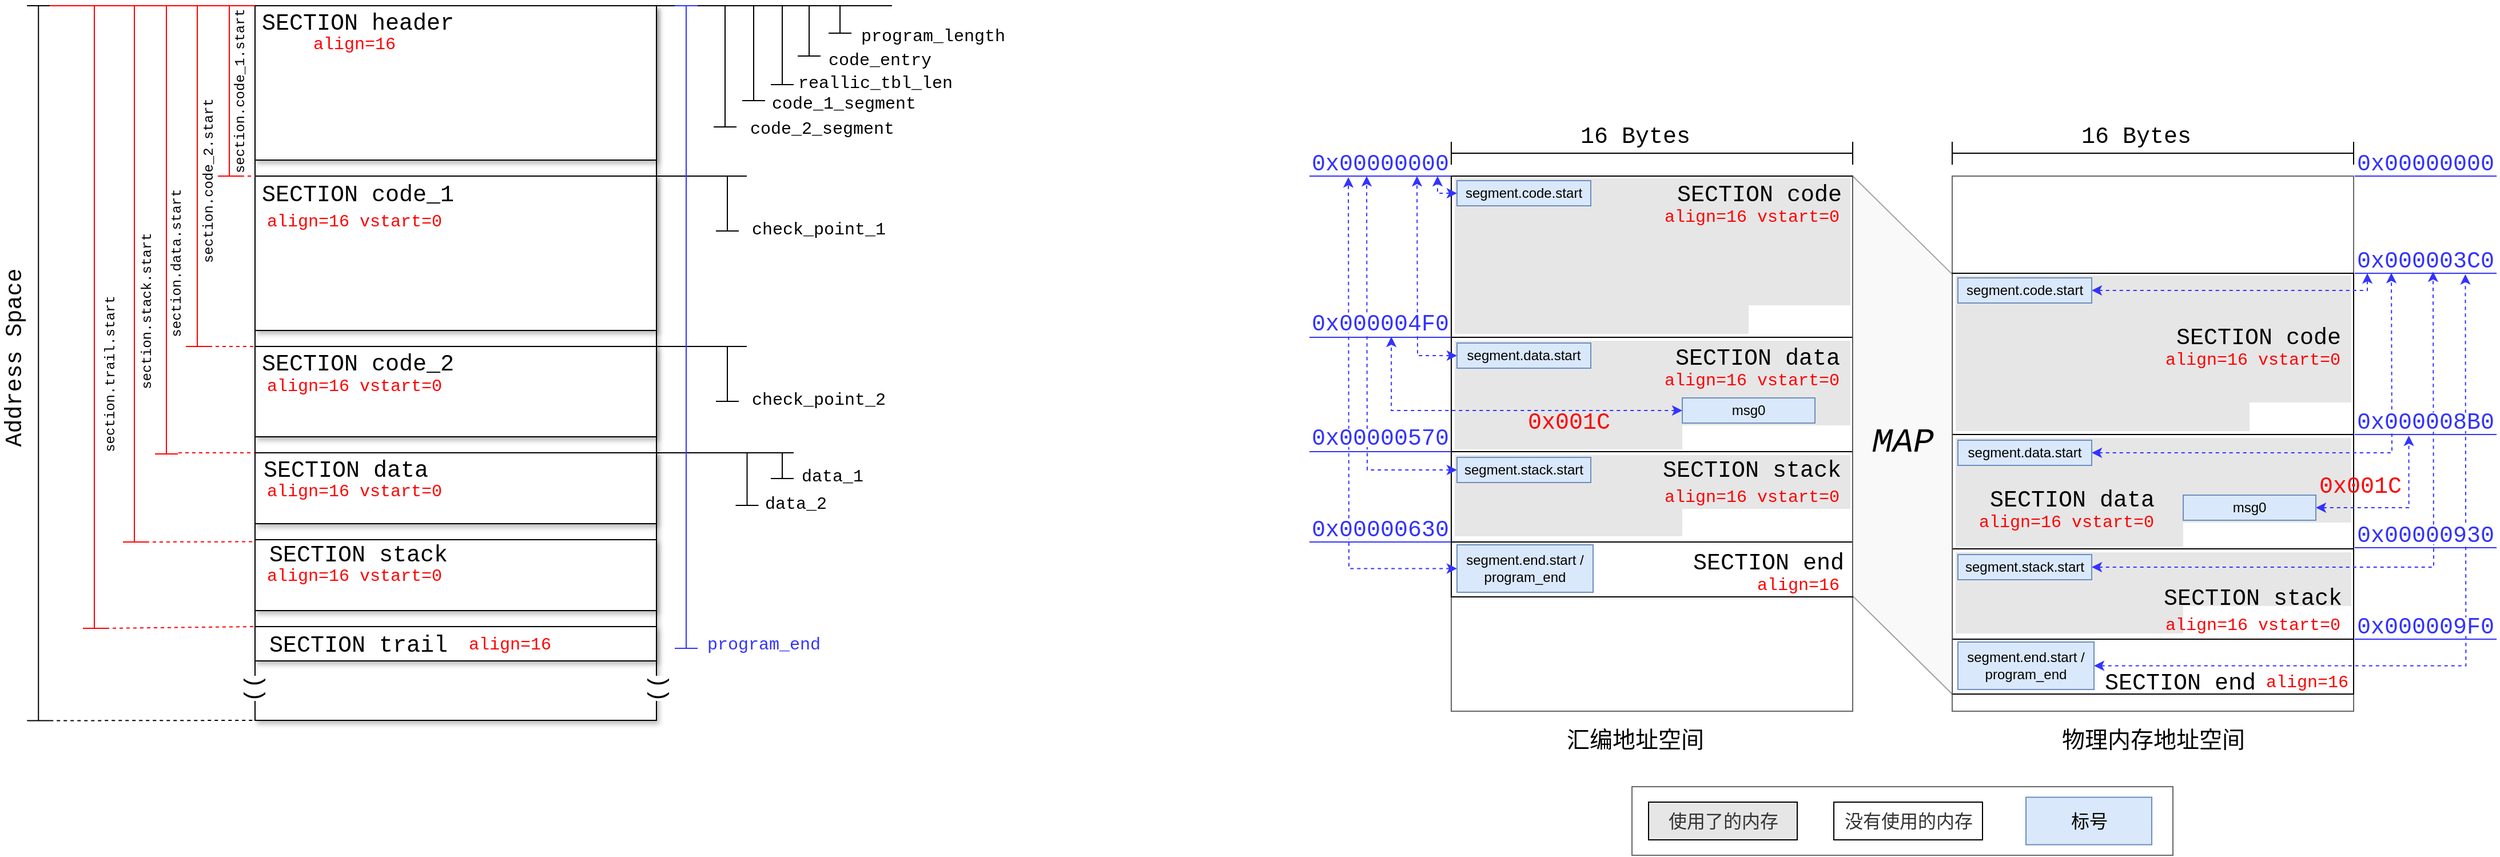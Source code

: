 <mxfile version="14.4.3" type="device"><diagram id="AQgzlcrZ2ZWdd7SCblfz" name="第 1 页"><mxGraphModel dx="1701" dy="987" grid="0" gridSize="10" guides="1" tooltips="1" connect="1" arrows="1" fold="1" page="0" pageScale="1" pageWidth="827" pageHeight="1169" math="0" shadow="0"><root><mxCell id="0"/><mxCell id="1" parent="0"/><mxCell id="AU1WPvNOO5PDqQr1XB_b-32" value="" style="rounded=0;whiteSpace=wrap;html=1;shadow=0;opacity=60;" vertex="1" parent="1"><mxGeometry x="917" y="266" width="351" height="468" as="geometry"/></mxCell><mxCell id="AU1WPvNOO5PDqQr1XB_b-10" value="" style="rounded=0;whiteSpace=wrap;html=1;shadow=0;" vertex="1" parent="1"><mxGeometry x="917" y="507" width="351" height="79" as="geometry"/></mxCell><mxCell id="AU1WPvNOO5PDqQr1XB_b-17" value="" style="rounded=0;whiteSpace=wrap;html=1;shadow=0;fontColor=#333333;strokeColor=none;fillColor=#E6E6E6;" vertex="1" parent="1"><mxGeometry x="920" y="548" width="199" height="33" as="geometry"/></mxCell><mxCell id="AU1WPvNOO5PDqQr1XB_b-18" value="" style="rounded=0;whiteSpace=wrap;html=1;shadow=0;fontColor=#333333;strokeColor=none;fillColor=#E6E6E6;" vertex="1" parent="1"><mxGeometry x="920" y="510" width="346" height="47" as="geometry"/></mxCell><mxCell id="AU1WPvNOO5PDqQr1XB_b-6" value="" style="rounded=0;whiteSpace=wrap;html=1;shadow=0;" vertex="1" parent="1"><mxGeometry x="917" y="407" width="351" height="100" as="geometry"/></mxCell><mxCell id="AU1WPvNOO5PDqQr1XB_b-15" value="" style="rounded=0;whiteSpace=wrap;html=1;shadow=0;fontColor=#333333;strokeColor=none;fillColor=#E6E6E6;" vertex="1" parent="1"><mxGeometry x="920" y="410" width="346" height="74" as="geometry"/></mxCell><mxCell id="AU1WPvNOO5PDqQr1XB_b-1" value="" style="rounded=0;whiteSpace=wrap;html=1;shadow=0;" vertex="1" parent="1"><mxGeometry x="917" y="266" width="351" height="141" as="geometry"/></mxCell><mxCell id="AU1WPvNOO5PDqQr1XB_b-13" value="" style="rounded=0;whiteSpace=wrap;html=1;shadow=0;fontColor=#333333;strokeColor=none;fillColor=#E6E6E6;" vertex="1" parent="1"><mxGeometry x="920" y="268" width="346" height="111" as="geometry"/></mxCell><mxCell id="FcpGhuO4RfuuMaKRdCGz-1" value="" style="rounded=0;whiteSpace=wrap;html=1;shadow=1;" parent="1" vertex="1"><mxGeometry x="-129" y="117" width="351" height="625" as="geometry"/></mxCell><mxCell id="FcpGhuO4RfuuMaKRdCGz-2" value="" style="rounded=0;whiteSpace=wrap;html=1;shadow=1;" parent="1" vertex="1"><mxGeometry x="-129" y="266" width="351" height="135" as="geometry"/></mxCell><mxCell id="FcpGhuO4RfuuMaKRdCGz-3" value="" style="rounded=0;whiteSpace=wrap;html=1;shadow=1;" parent="1" vertex="1"><mxGeometry x="-129" y="117" width="351" height="135" as="geometry"/></mxCell><mxCell id="FcpGhuO4RfuuMaKRdCGz-4" value="" style="rounded=0;whiteSpace=wrap;html=1;shadow=1;" parent="1" vertex="1"><mxGeometry x="-129" y="415" width="351" height="79" as="geometry"/></mxCell><mxCell id="FcpGhuO4RfuuMaKRdCGz-5" value="" style="rounded=0;whiteSpace=wrap;html=1;shadow=1;" parent="1" vertex="1"><mxGeometry x="-129" y="508" width="351" height="62" as="geometry"/></mxCell><mxCell id="FcpGhuO4RfuuMaKRdCGz-6" value="" style="rounded=0;whiteSpace=wrap;html=1;shadow=1;" parent="1" vertex="1"><mxGeometry x="-129" y="584" width="351" height="62" as="geometry"/></mxCell><mxCell id="FcpGhuO4RfuuMaKRdCGz-7" value="" style="rounded=0;whiteSpace=wrap;html=1;shadow=1;" parent="1" vertex="1"><mxGeometry x="-129" y="660" width="351" height="30" as="geometry"/></mxCell><mxCell id="FcpGhuO4RfuuMaKRdCGz-8" value="&lt;font face=&quot;Courier New&quot; style=&quot;font-size: 20px&quot;&gt;SECTION header&lt;/font&gt;" style="text;html=1;strokeColor=none;fillColor=none;align=center;verticalAlign=middle;whiteSpace=wrap;rounded=0;shadow=1;" parent="1" vertex="1"><mxGeometry x="-126" y="122" width="174" height="20" as="geometry"/></mxCell><mxCell id="FcpGhuO4RfuuMaKRdCGz-10" value="&lt;font face=&quot;Courier New&quot; style=&quot;font-size: 20px&quot;&gt;SECTION code_1&lt;/font&gt;" style="text;html=1;strokeColor=none;fillColor=none;align=center;verticalAlign=middle;whiteSpace=wrap;rounded=0;shadow=1;" parent="1" vertex="1"><mxGeometry x="-126" y="272" width="174" height="20" as="geometry"/></mxCell><mxCell id="FcpGhuO4RfuuMaKRdCGz-11" value="&lt;font face=&quot;Courier New&quot; style=&quot;font-size: 20px&quot;&gt;SECTION code_2&lt;/font&gt;" style="text;html=1;strokeColor=none;fillColor=none;align=center;verticalAlign=middle;whiteSpace=wrap;rounded=0;shadow=1;" parent="1" vertex="1"><mxGeometry x="-126" y="420" width="174" height="20" as="geometry"/></mxCell><mxCell id="FcpGhuO4RfuuMaKRdCGz-12" value="&lt;font face=&quot;Courier New&quot; style=&quot;font-size: 20px&quot;&gt;SECTION data&lt;/font&gt;" style="text;html=1;strokeColor=none;fillColor=none;align=center;verticalAlign=middle;whiteSpace=wrap;rounded=0;shadow=1;" parent="1" vertex="1"><mxGeometry x="-126" y="513" width="153" height="20" as="geometry"/></mxCell><mxCell id="FcpGhuO4RfuuMaKRdCGz-13" value="&lt;font face=&quot;Courier New&quot; style=&quot;font-size: 20px&quot;&gt;SECTION stack&lt;/font&gt;" style="text;html=1;strokeColor=none;fillColor=none;align=center;verticalAlign=middle;whiteSpace=wrap;rounded=0;shadow=1;" parent="1" vertex="1"><mxGeometry x="-120.5" y="587" width="163" height="20" as="geometry"/></mxCell><mxCell id="FcpGhuO4RfuuMaKRdCGz-14" value="&lt;font face=&quot;Courier New&quot; style=&quot;font-size: 20px&quot;&gt;SECTION trail&lt;/font&gt;" style="text;html=1;strokeColor=none;fillColor=none;align=center;verticalAlign=middle;whiteSpace=wrap;rounded=0;shadow=1;" parent="1" vertex="1"><mxGeometry x="-120.5" y="666" width="163" height="20" as="geometry"/></mxCell><mxCell id="FcpGhuO4RfuuMaKRdCGz-15" value="&lt;font face=&quot;Courier New&quot; style=&quot;font-size: 20px&quot;&gt;))&lt;/font&gt;" style="text;html=1;strokeColor=none;align=center;verticalAlign=middle;whiteSpace=wrap;rounded=0;shadow=0;rotation=90;fillColor=#ffffff;" parent="1" vertex="1"><mxGeometry x="-140" y="704" width="22" height="20" as="geometry"/></mxCell><mxCell id="FcpGhuO4RfuuMaKRdCGz-16" value="&lt;font face=&quot;Courier New&quot; style=&quot;font-size: 20px&quot;&gt;))&lt;/font&gt;" style="text;html=1;strokeColor=none;align=center;verticalAlign=middle;whiteSpace=wrap;rounded=0;shadow=0;rotation=90;fillColor=#ffffff;" parent="1" vertex="1"><mxGeometry x="213" y="704" width="22" height="20" as="geometry"/></mxCell><mxCell id="FcpGhuO4RfuuMaKRdCGz-17" value="" style="endArrow=none;html=1;exitX=1;exitY=0;exitDx=0;exitDy=0;" parent="1" source="FcpGhuO4RfuuMaKRdCGz-3" edge="1"><mxGeometry width="50" height="50" relative="1" as="geometry"><mxPoint x="260" y="117" as="sourcePoint"/><mxPoint x="428" y="117" as="targetPoint"/></mxGeometry></mxCell><mxCell id="FcpGhuO4RfuuMaKRdCGz-18" value="&lt;font face=&quot;Courier New&quot; style=&quot;font-size: 15px&quot;&gt;program_length&lt;/font&gt;" style="text;html=1;strokeColor=none;fillColor=none;align=center;verticalAlign=middle;whiteSpace=wrap;rounded=0;shadow=1;" parent="1" vertex="1"><mxGeometry x="394.5" y="134" width="138" height="20" as="geometry"/></mxCell><mxCell id="FcpGhuO4RfuuMaKRdCGz-19" value="" style="shape=crossbar;whiteSpace=wrap;html=1;rounded=1;shadow=0;fillColor=#ffffff;rotation=90;" parent="1" vertex="1"><mxGeometry x="370.5" y="119" width="24" height="20" as="geometry"/></mxCell><mxCell id="FcpGhuO4RfuuMaKRdCGz-20" value="" style="shape=crossbar;whiteSpace=wrap;html=1;rounded=1;shadow=0;fillColor=#ffffff;rotation=90;" parent="1" vertex="1"><mxGeometry x="333.5" y="129" width="44" height="20" as="geometry"/></mxCell><mxCell id="FcpGhuO4RfuuMaKRdCGz-25" value="&lt;font face=&quot;Courier New&quot; style=&quot;font-size: 15px&quot;&gt;code_entry&lt;/font&gt;" style="text;html=1;strokeColor=none;fillColor=none;align=center;verticalAlign=middle;whiteSpace=wrap;rounded=0;shadow=1;" parent="1" vertex="1"><mxGeometry x="370.5" y="154.5" width="92.5" height="20" as="geometry"/></mxCell><mxCell id="FcpGhuO4RfuuMaKRdCGz-26" value="" style="shape=crossbar;whiteSpace=wrap;html=1;rounded=1;shadow=0;fillColor=#ffffff;rotation=90;" parent="1" vertex="1"><mxGeometry x="297.5" y="141.5" width="69" height="20" as="geometry"/></mxCell><mxCell id="FcpGhuO4RfuuMaKRdCGz-27" value="" style="shape=crossbar;whiteSpace=wrap;html=1;rounded=1;shadow=0;fillColor=#ffffff;rotation=90;" parent="1" vertex="1"><mxGeometry x="265.5" y="148.5" width="83" height="20" as="geometry"/></mxCell><mxCell id="FcpGhuO4RfuuMaKRdCGz-28" value="" style="shape=crossbar;whiteSpace=wrap;html=1;rounded=1;shadow=0;fillColor=#ffffff;rotation=90;" parent="1" vertex="1"><mxGeometry x="229" y="160" width="106" height="20" as="geometry"/></mxCell><mxCell id="FcpGhuO4RfuuMaKRdCGz-29" value="&lt;font face=&quot;Courier New&quot; style=&quot;font-size: 15px&quot;&gt;reallic_tbl_len&lt;/font&gt;" style="text;html=1;strokeColor=none;fillColor=none;align=center;verticalAlign=middle;whiteSpace=wrap;rounded=0;shadow=1;" parent="1" vertex="1"><mxGeometry x="366.5" y="174.5" width="92.5" height="20" as="geometry"/></mxCell><mxCell id="FcpGhuO4RfuuMaKRdCGz-30" value="&lt;font face=&quot;Courier New&quot; style=&quot;font-size: 15px&quot;&gt;code_1_segment&lt;/font&gt;" style="text;html=1;strokeColor=none;fillColor=none;align=center;verticalAlign=middle;whiteSpace=wrap;rounded=0;shadow=1;" parent="1" vertex="1"><mxGeometry x="317" y="193" width="138" height="20" as="geometry"/></mxCell><mxCell id="FcpGhuO4RfuuMaKRdCGz-31" value="&lt;font face=&quot;Courier New&quot; style=&quot;font-size: 15px&quot;&gt;code_2_segment&lt;/font&gt;" style="text;html=1;strokeColor=none;fillColor=none;align=center;verticalAlign=middle;whiteSpace=wrap;rounded=0;shadow=1;" parent="1" vertex="1"><mxGeometry x="297.5" y="215" width="138" height="20" as="geometry"/></mxCell><mxCell id="FcpGhuO4RfuuMaKRdCGz-32" value="" style="endArrow=none;html=1;exitX=0;exitY=0;exitDx=0;exitDy=0;" parent="1" edge="1"><mxGeometry width="50" height="50" relative="1" as="geometry"><mxPoint x="301" y="266" as="sourcePoint"/><mxPoint x="222" y="266" as="targetPoint"/></mxGeometry></mxCell><mxCell id="FcpGhuO4RfuuMaKRdCGz-35" value="" style="shape=crossbar;whiteSpace=wrap;html=1;rounded=1;shadow=0;fillColor=#ffffff;rotation=90;" parent="1" vertex="1"><mxGeometry x="260" y="280" width="48" height="20" as="geometry"/></mxCell><mxCell id="FcpGhuO4RfuuMaKRdCGz-36" value="&lt;font face=&quot;Courier New&quot; style=&quot;font-size: 15px&quot;&gt;check_point_1&lt;/font&gt;" style="text;html=1;strokeColor=none;fillColor=none;align=center;verticalAlign=middle;whiteSpace=wrap;rounded=0;shadow=1;" parent="1" vertex="1"><mxGeometry x="295" y="303" width="138" height="20" as="geometry"/></mxCell><mxCell id="FcpGhuO4RfuuMaKRdCGz-39" value="" style="endArrow=none;html=1;exitX=0;exitY=0;exitDx=0;exitDy=0;" parent="1" edge="1"><mxGeometry width="50" height="50" relative="1" as="geometry"><mxPoint x="301" y="415" as="sourcePoint"/><mxPoint x="222" y="415" as="targetPoint"/></mxGeometry></mxCell><mxCell id="FcpGhuO4RfuuMaKRdCGz-40" value="" style="shape=crossbar;whiteSpace=wrap;html=1;rounded=1;shadow=0;fillColor=#ffffff;rotation=90;" parent="1" vertex="1"><mxGeometry x="260" y="429" width="48" height="20" as="geometry"/></mxCell><mxCell id="FcpGhuO4RfuuMaKRdCGz-41" value="&lt;font face=&quot;Courier New&quot; style=&quot;font-size: 15px&quot;&gt;check_point_2&lt;/font&gt;" style="text;html=1;strokeColor=none;fillColor=none;align=center;verticalAlign=middle;whiteSpace=wrap;rounded=0;shadow=1;" parent="1" vertex="1"><mxGeometry x="295" y="452" width="138" height="20" as="geometry"/></mxCell><mxCell id="FcpGhuO4RfuuMaKRdCGz-42" value="" style="endArrow=none;html=1;exitX=0;exitY=0;exitDx=0;exitDy=0;exitPerimeter=0;" parent="1" source="FcpGhuO4RfuuMaKRdCGz-43" edge="1"><mxGeometry width="50" height="50" relative="1" as="geometry"><mxPoint x="301" y="508" as="sourcePoint"/><mxPoint x="222" y="508" as="targetPoint"/></mxGeometry></mxCell><mxCell id="FcpGhuO4RfuuMaKRdCGz-43" value="" style="shape=crossbar;whiteSpace=wrap;html=1;rounded=1;shadow=0;fillColor=#ffffff;rotation=90;" parent="1" vertex="1"><mxGeometry x="320.75" y="509.25" width="22.5" height="20" as="geometry"/></mxCell><mxCell id="FcpGhuO4RfuuMaKRdCGz-44" value="&lt;font face=&quot;Courier New&quot;&gt;&lt;span style=&quot;font-size: 15px&quot;&gt;data_1&lt;/span&gt;&lt;/font&gt;" style="text;html=1;strokeColor=none;fillColor=none;align=center;verticalAlign=middle;whiteSpace=wrap;rounded=0;shadow=1;" parent="1" vertex="1"><mxGeometry x="348.5" y="519" width="54" height="20" as="geometry"/></mxCell><mxCell id="FcpGhuO4RfuuMaKRdCGz-45" value="" style="shape=crossbar;whiteSpace=wrap;html=1;rounded=1;shadow=0;fillColor=#ffffff;rotation=90;" parent="1" vertex="1"><mxGeometry x="278.25" y="521" width="46" height="20" as="geometry"/></mxCell><mxCell id="FcpGhuO4RfuuMaKRdCGz-46" value="&lt;font face=&quot;Courier New&quot;&gt;&lt;span style=&quot;font-size: 15px&quot;&gt;data_2&lt;/span&gt;&lt;/font&gt;" style="text;html=1;strokeColor=none;fillColor=none;align=center;verticalAlign=middle;whiteSpace=wrap;rounded=0;shadow=1;" parent="1" vertex="1"><mxGeometry x="317" y="543" width="54" height="20" as="geometry"/></mxCell><mxCell id="FcpGhuO4RfuuMaKRdCGz-47" value="&lt;font face=&quot;Courier New&quot;&gt;&lt;span style=&quot;font-size: 15px&quot;&gt;program_end&lt;/span&gt;&lt;/font&gt;" style="text;html=1;strokeColor=none;fillColor=none;align=center;verticalAlign=middle;whiteSpace=wrap;rounded=0;shadow=1;fontColor=#3333FF;" parent="1" vertex="1"><mxGeometry x="289.25" y="666" width="54" height="20" as="geometry"/></mxCell><mxCell id="FcpGhuO4RfuuMaKRdCGz-50" value="" style="shape=crossbar;whiteSpace=wrap;html=1;rounded=1;shadow=0;fillColor=#ffffff;rotation=90;strokeColor=#3333FF;" parent="1" vertex="1"><mxGeometry x="-33" y="388" width="562" height="20" as="geometry"/></mxCell><mxCell id="FcpGhuO4RfuuMaKRdCGz-51" value="&lt;font face=&quot;Courier New&quot; style=&quot;font-size: 15px&quot;&gt;align=16 vstart=0&lt;/font&gt;" style="text;html=1;strokeColor=none;fillColor=none;align=center;verticalAlign=middle;whiteSpace=wrap;rounded=0;shadow=1;fontColor=#FF0000;" parent="1" vertex="1"><mxGeometry x="-129" y="440" width="174" height="20" as="geometry"/></mxCell><mxCell id="FcpGhuO4RfuuMaKRdCGz-52" value="&lt;font face=&quot;Courier New&quot; style=&quot;font-size: 15px&quot;&gt;align=16 vstart=0&lt;/font&gt;" style="text;html=1;strokeColor=none;fillColor=none;align=center;verticalAlign=middle;whiteSpace=wrap;rounded=0;shadow=1;fontColor=#FF0000;" parent="1" vertex="1"><mxGeometry x="-129" y="296" width="174" height="20" as="geometry"/></mxCell><mxCell id="FcpGhuO4RfuuMaKRdCGz-53" value="&lt;font face=&quot;Courier New&quot; style=&quot;font-size: 15px&quot;&gt;align=16&lt;/font&gt;" style="text;html=1;strokeColor=none;fillColor=none;align=center;verticalAlign=middle;whiteSpace=wrap;rounded=0;shadow=1;fontColor=#FF0000;" parent="1" vertex="1"><mxGeometry x="-129" y="141" width="174" height="20" as="geometry"/></mxCell><mxCell id="FcpGhuO4RfuuMaKRdCGz-54" value="&lt;font face=&quot;Courier New&quot; style=&quot;font-size: 15px&quot;&gt;align=16 vstart=0&lt;/font&gt;" style="text;html=1;strokeColor=none;fillColor=none;align=center;verticalAlign=middle;whiteSpace=wrap;rounded=0;shadow=1;fontColor=#FF0000;" parent="1" vertex="1"><mxGeometry x="-129" y="532" width="174" height="20" as="geometry"/></mxCell><mxCell id="FcpGhuO4RfuuMaKRdCGz-55" value="&lt;font face=&quot;Courier New&quot; style=&quot;font-size: 15px&quot;&gt;align=16 vstart=0&lt;/font&gt;" style="text;html=1;strokeColor=none;fillColor=none;align=center;verticalAlign=middle;whiteSpace=wrap;rounded=0;shadow=1;fontColor=#FF0000;" parent="1" vertex="1"><mxGeometry x="-129" y="606" width="174" height="20" as="geometry"/></mxCell><mxCell id="FcpGhuO4RfuuMaKRdCGz-56" value="&lt;font face=&quot;Courier New&quot; style=&quot;font-size: 15px&quot;&gt;align=16&lt;/font&gt;" style="text;html=1;strokeColor=none;fillColor=none;align=center;verticalAlign=middle;whiteSpace=wrap;rounded=0;shadow=1;fontColor=#FF0000;" parent="1" vertex="1"><mxGeometry x="45" y="666" width="98" height="20" as="geometry"/></mxCell><mxCell id="FcpGhuO4RfuuMaKRdCGz-57" value="" style="endArrow=none;html=1;exitX=0;exitY=0;exitDx=0;exitDy=0;entryX=0;entryY=0;entryDx=0;entryDy=0;entryPerimeter=0;strokeColor=#FF0000;" parent="1" source="FcpGhuO4RfuuMaKRdCGz-3" target="FcpGhuO4RfuuMaKRdCGz-72" edge="1"><mxGeometry width="50" height="50" relative="1" as="geometry"><mxPoint x="232" y="127" as="sourcePoint"/><mxPoint x="-223" y="117" as="targetPoint"/></mxGeometry></mxCell><mxCell id="FcpGhuO4RfuuMaKRdCGz-59" value="" style="shape=crossbar;whiteSpace=wrap;html=1;rounded=1;shadow=0;fillColor=#ffffff;rotation=90;strokeColor=#FF0000;" parent="1" vertex="1"><mxGeometry x="-226" y="181.5" width="149" height="20" as="geometry"/></mxCell><mxCell id="FcpGhuO4RfuuMaKRdCGz-61" value="" style="shape=crossbar;whiteSpace=wrap;html=1;rounded=1;shadow=0;fillColor=#ffffff;rotation=90;strokeColor=#FF0000;" parent="1" vertex="1"><mxGeometry x="-328.5" y="256" width="298" height="20" as="geometry"/></mxCell><mxCell id="FcpGhuO4RfuuMaKRdCGz-62" value="" style="shape=crossbar;whiteSpace=wrap;html=1;rounded=1;shadow=0;fillColor=#ffffff;rotation=90;strokeColor=#FF0000;" parent="1" vertex="1"><mxGeometry x="-402.5" y="303" width="392" height="20" as="geometry"/></mxCell><mxCell id="FcpGhuO4RfuuMaKRdCGz-64" value="" style="shape=crossbar;whiteSpace=wrap;html=1;rounded=1;shadow=0;fillColor=#ffffff;rotation=90;strokeColor=#FF0000;" parent="1" vertex="1"><mxGeometry x="-469" y="341.5" width="469" height="20" as="geometry"/></mxCell><mxCell id="FcpGhuO4RfuuMaKRdCGz-65" value="" style="shape=crossbar;whiteSpace=wrap;html=1;rounded=1;shadow=0;fillColor=#ffffff;rotation=90;strokeColor=#FF0000;" parent="1" vertex="1"><mxGeometry x="-541.75" y="379.25" width="544.5" height="20" as="geometry"/></mxCell><mxCell id="FcpGhuO4RfuuMaKRdCGz-66" value="" style="endArrow=none;html=1;fontColor=#FF0000;exitX=1;exitY=0;exitDx=0;exitDy=0;exitPerimeter=0;entryX=0;entryY=0;entryDx=0;entryDy=0;dashed=1;strokeColor=#FF0000;" parent="1" source="FcpGhuO4RfuuMaKRdCGz-59" target="FcpGhuO4RfuuMaKRdCGz-2" edge="1"><mxGeometry width="50" height="50" relative="1" as="geometry"><mxPoint x="4" y="458" as="sourcePoint"/><mxPoint x="54" y="408" as="targetPoint"/></mxGeometry></mxCell><mxCell id="FcpGhuO4RfuuMaKRdCGz-67" value="" style="endArrow=none;html=1;fontColor=#FF0000;exitX=1;exitY=0;exitDx=0;exitDy=0;exitPerimeter=0;entryX=0;entryY=0;entryDx=0;entryDy=0;dashed=1;strokeColor=#FF0000;" parent="1" source="FcpGhuO4RfuuMaKRdCGz-61" target="FcpGhuO4RfuuMaKRdCGz-4" edge="1"><mxGeometry width="50" height="50" relative="1" as="geometry"><mxPoint x="-131.5" y="276" as="sourcePoint"/><mxPoint x="-119" y="276" as="targetPoint"/></mxGeometry></mxCell><mxCell id="FcpGhuO4RfuuMaKRdCGz-68" value="" style="endArrow=none;html=1;fontColor=#FF0000;entryX=0;entryY=0;entryDx=0;entryDy=0;dashed=1;strokeColor=#FF0000;" parent="1" target="FcpGhuO4RfuuMaKRdCGz-5" edge="1"><mxGeometry width="50" height="50" relative="1" as="geometry"><mxPoint x="-196" y="508" as="sourcePoint"/><mxPoint x="-119" y="425" as="targetPoint"/></mxGeometry></mxCell><mxCell id="FcpGhuO4RfuuMaKRdCGz-69" value="" style="endArrow=none;html=1;fontColor=#FF0000;exitX=1;exitY=0;exitDx=0;exitDy=0;exitPerimeter=0;entryX=0;entryY=0.75;entryDx=0;entryDy=0;dashed=1;strokeColor=#FF0000;" parent="1" source="FcpGhuO4RfuuMaKRdCGz-64" target="FcpGhuO4RfuuMaKRdCGz-1" edge="1"><mxGeometry width="50" height="50" relative="1" as="geometry"><mxPoint x="-149.5" y="435" as="sourcePoint"/><mxPoint x="-109" y="435" as="targetPoint"/></mxGeometry></mxCell><mxCell id="FcpGhuO4RfuuMaKRdCGz-70" value="" style="endArrow=none;html=1;fontColor=#FF0000;exitX=1;exitY=0;exitDx=0;exitDy=0;exitPerimeter=0;entryX=0;entryY=0;entryDx=0;entryDy=0;dashed=1;strokeColor=#FF0000;" parent="1" source="FcpGhuO4RfuuMaKRdCGz-65" target="FcpGhuO4RfuuMaKRdCGz-7" edge="1"><mxGeometry width="50" height="50" relative="1" as="geometry"><mxPoint x="-139.5" y="445" as="sourcePoint"/><mxPoint x="-99" y="445" as="targetPoint"/></mxGeometry></mxCell><mxCell id="FcpGhuO4RfuuMaKRdCGz-72" value="" style="shape=crossbar;whiteSpace=wrap;html=1;rounded=1;shadow=0;fillColor=#ffffff;rotation=90;" parent="1" vertex="1"><mxGeometry x="-631" y="419.63" width="625.25" height="20" as="geometry"/></mxCell><mxCell id="FcpGhuO4RfuuMaKRdCGz-73" value="" style="endArrow=none;html=1;fontColor=#FF0000;exitX=1;exitY=0;exitDx=0;exitDy=0;exitPerimeter=0;entryX=0;entryY=1;entryDx=0;entryDy=0;dashed=1;" parent="1" source="FcpGhuO4RfuuMaKRdCGz-72" target="FcpGhuO4RfuuMaKRdCGz-1" edge="1"><mxGeometry width="50" height="50" relative="1" as="geometry"><mxPoint x="-249.5" y="671.5" as="sourcePoint"/><mxPoint x="-119.0" y="670" as="targetPoint"/></mxGeometry></mxCell><mxCell id="FcpGhuO4RfuuMaKRdCGz-74" value="&lt;font face=&quot;Courier New&quot; color=&quot;#000000&quot; style=&quot;font-size: 20px&quot;&gt;Address Space&lt;/font&gt;" style="text;html=1;strokeColor=none;fillColor=none;align=center;verticalAlign=middle;whiteSpace=wrap;rounded=0;shadow=0;fontColor=#FF0000;rotation=-90;" parent="1" vertex="1"><mxGeometry x="-426" y="415" width="172.5" height="20" as="geometry"/></mxCell><mxCell id="FcpGhuO4RfuuMaKRdCGz-75" value="&lt;font face=&quot;Courier New&quot; style=&quot;font-size: 12px;&quot;&gt;section.code_1.start&lt;/font&gt;" style="text;html=1;strokeColor=none;fillColor=none;align=center;verticalAlign=middle;whiteSpace=wrap;rounded=0;shadow=1;fontSize=12;rotation=-90;" parent="1" vertex="1"><mxGeometry x="-212" y="181.5" width="138" height="20" as="geometry"/></mxCell><mxCell id="FcpGhuO4RfuuMaKRdCGz-76" value="&lt;font face=&quot;Courier New&quot; style=&quot;font-size: 12px&quot;&gt;section.code_2.start&lt;/font&gt;" style="text;html=1;strokeColor=none;fillColor=none;align=center;verticalAlign=middle;whiteSpace=wrap;rounded=0;shadow=1;fontSize=12;rotation=-90;" parent="1" vertex="1"><mxGeometry x="-239" y="260" width="138" height="20" as="geometry"/></mxCell><mxCell id="FcpGhuO4RfuuMaKRdCGz-77" value="&lt;font face=&quot;Courier New&quot; style=&quot;font-size: 12px&quot;&gt;section.data.start&lt;/font&gt;" style="text;html=1;strokeColor=none;fillColor=none;align=center;verticalAlign=middle;whiteSpace=wrap;rounded=0;shadow=1;fontSize=12;rotation=-90;" parent="1" vertex="1"><mxGeometry x="-267" y="332" width="138" height="20" as="geometry"/></mxCell><mxCell id="FcpGhuO4RfuuMaKRdCGz-78" value="&lt;font face=&quot;Courier New&quot; style=&quot;font-size: 12px&quot;&gt;section.stack.start&lt;/font&gt;" style="text;html=1;strokeColor=none;fillColor=none;align=center;verticalAlign=middle;whiteSpace=wrap;rounded=0;shadow=1;fontSize=12;rotation=-90;" parent="1" vertex="1"><mxGeometry x="-293" y="374" width="138" height="20" as="geometry"/></mxCell><mxCell id="FcpGhuO4RfuuMaKRdCGz-79" value="&lt;font face=&quot;Courier New&quot; style=&quot;font-size: 12px&quot;&gt;section.trail.start&lt;/font&gt;" style="text;html=1;strokeColor=none;fillColor=none;align=center;verticalAlign=middle;whiteSpace=wrap;rounded=0;shadow=1;fontSize=12;rotation=-90;" parent="1" vertex="1"><mxGeometry x="-325" y="429" width="138" height="20" as="geometry"/></mxCell><mxCell id="AU1WPvNOO5PDqQr1XB_b-2" value="&lt;font face=&quot;Courier New&quot; style=&quot;font-size: 15px&quot;&gt;align=16 vstart=0&lt;/font&gt;" style="text;html=1;strokeColor=none;fillColor=none;align=center;verticalAlign=middle;whiteSpace=wrap;rounded=0;shadow=1;fontColor=#FF0000;" vertex="1" parent="1"><mxGeometry x="1093" y="292" width="174" height="20" as="geometry"/></mxCell><mxCell id="AU1WPvNOO5PDqQr1XB_b-3" value="&lt;font face=&quot;Courier New&quot; style=&quot;font-size: 20px&quot;&gt;SECTION code&lt;/font&gt;" style="text;html=1;strokeColor=none;fillColor=none;align=center;verticalAlign=middle;whiteSpace=wrap;rounded=0;shadow=1;" vertex="1" parent="1"><mxGeometry x="1106" y="272" width="161" height="20" as="geometry"/></mxCell><mxCell id="AU1WPvNOO5PDqQr1XB_b-7" value="&lt;font face=&quot;Courier New&quot; style=&quot;font-size: 15px&quot;&gt;align=16 vstart=0&lt;/font&gt;" style="text;html=1;strokeColor=none;fillColor=none;align=center;verticalAlign=middle;whiteSpace=wrap;rounded=0;shadow=1;fontColor=#FF0000;" vertex="1" parent="1"><mxGeometry x="1093" y="435" width="174" height="20" as="geometry"/></mxCell><mxCell id="AU1WPvNOO5PDqQr1XB_b-8" value="&lt;font face=&quot;Courier New&quot; style=&quot;font-size: 20px&quot;&gt;SECTION data&lt;/font&gt;" style="text;html=1;strokeColor=none;fillColor=none;align=center;verticalAlign=middle;whiteSpace=wrap;rounded=0;shadow=1;" vertex="1" parent="1"><mxGeometry x="1098" y="415" width="174" height="20" as="geometry"/></mxCell><mxCell id="AU1WPvNOO5PDqQr1XB_b-11" value="&lt;font face=&quot;Courier New&quot; style=&quot;font-size: 15px&quot;&gt;align=16 vstart=0&lt;/font&gt;" style="text;html=1;strokeColor=none;fillColor=none;align=center;verticalAlign=middle;whiteSpace=wrap;rounded=0;shadow=1;fontColor=#FF0000;" vertex="1" parent="1"><mxGeometry x="1093" y="537" width="174" height="20" as="geometry"/></mxCell><mxCell id="AU1WPvNOO5PDqQr1XB_b-12" value="&lt;font face=&quot;Courier New&quot; style=&quot;font-size: 20px&quot;&gt;SECTION stack&lt;/font&gt;" style="text;html=1;strokeColor=none;fillColor=none;align=center;verticalAlign=middle;whiteSpace=wrap;rounded=0;shadow=1;" vertex="1" parent="1"><mxGeometry x="1093" y="513" width="174" height="20" as="geometry"/></mxCell><mxCell id="AU1WPvNOO5PDqQr1XB_b-14" value="" style="rounded=0;whiteSpace=wrap;html=1;shadow=0;fontColor=#333333;strokeColor=none;fillColor=#E6E6E6;" vertex="1" parent="1"><mxGeometry x="920" y="378" width="257" height="26" as="geometry"/></mxCell><mxCell id="AU1WPvNOO5PDqQr1XB_b-16" value="" style="rounded=0;whiteSpace=wrap;html=1;shadow=0;fontColor=#333333;strokeColor=none;fillColor=#E6E6E6;" vertex="1" parent="1"><mxGeometry x="920" y="479" width="199" height="26" as="geometry"/></mxCell><mxCell id="AU1WPvNOO5PDqQr1XB_b-19" value="" style="rounded=0;whiteSpace=wrap;html=1;shadow=0;" vertex="1" parent="1"><mxGeometry x="917" y="586" width="351" height="48" as="geometry"/></mxCell><mxCell id="AU1WPvNOO5PDqQr1XB_b-20" value="&lt;font face=&quot;Courier New&quot; style=&quot;font-size: 20px&quot;&gt;SECTION end&lt;/font&gt;" style="text;html=1;strokeColor=none;fillColor=none;align=center;verticalAlign=middle;whiteSpace=wrap;rounded=0;shadow=1;" vertex="1" parent="1"><mxGeometry x="1119" y="594" width="151" height="20" as="geometry"/></mxCell><mxCell id="AU1WPvNOO5PDqQr1XB_b-21" value="&lt;font face=&quot;Courier New&quot; style=&quot;font-size: 15px&quot;&gt;align=16&lt;/font&gt;" style="text;html=1;strokeColor=none;fillColor=none;align=center;verticalAlign=middle;whiteSpace=wrap;rounded=0;shadow=1;fontColor=#FF0000;" vertex="1" parent="1"><mxGeometry x="1185" y="614" width="71" height="20" as="geometry"/></mxCell><mxCell id="AU1WPvNOO5PDqQr1XB_b-22" value="" style="shape=crossbar;whiteSpace=wrap;html=1;rounded=1;shadow=0;fillColor=#E6E6E6;" vertex="1" parent="1"><mxGeometry x="917" y="236" width="351" height="20" as="geometry"/></mxCell><mxCell id="AU1WPvNOO5PDqQr1XB_b-24" value="&lt;font face=&quot;Courier New&quot; style=&quot;font-size: 20px&quot;&gt;16 Bytes&lt;/font&gt;" style="text;html=1;strokeColor=none;fillColor=none;align=center;verticalAlign=middle;whiteSpace=wrap;rounded=0;shadow=1;" vertex="1" parent="1"><mxGeometry x="991" y="221" width="174" height="20" as="geometry"/></mxCell><mxCell id="AU1WPvNOO5PDqQr1XB_b-50" style="edgeStyle=orthogonalEdgeStyle;rounded=0;orthogonalLoop=1;jettySize=auto;html=1;entryX=0.604;entryY=1.22;entryDx=0;entryDy=0;entryPerimeter=0;dashed=1;startArrow=classic;startFill=1;strokeColor=#3333FF;fontColor=#3333FF;" edge="1" parent="1" source="AU1WPvNOO5PDqQr1XB_b-25" target="AU1WPvNOO5PDqQr1XB_b-42"><mxGeometry relative="1" as="geometry"/></mxCell><mxCell id="AU1WPvNOO5PDqQr1XB_b-25" value="msg0" style="rounded=0;whiteSpace=wrap;html=1;shadow=0;fillColor=#dae8fc;strokeColor=#6c8ebf;" vertex="1" parent="1"><mxGeometry x="1119" y="460" width="116" height="22" as="geometry"/></mxCell><mxCell id="AU1WPvNOO5PDqQr1XB_b-47" style="edgeStyle=orthogonalEdgeStyle;rounded=0;orthogonalLoop=1;jettySize=auto;html=1;dashed=1;startArrow=classic;startFill=1;strokeColor=#3333FF;fontColor=#3333FF;" edge="1" parent="1" source="AU1WPvNOO5PDqQr1XB_b-26"><mxGeometry relative="1" as="geometry"><mxPoint x="827" y="267" as="targetPoint"/></mxGeometry></mxCell><mxCell id="AU1WPvNOO5PDqQr1XB_b-26" value="segment.end.start / program_end" style="rounded=0;whiteSpace=wrap;html=1;shadow=0;fillColor=#dae8fc;strokeColor=#6c8ebf;" vertex="1" parent="1"><mxGeometry x="922" y="588.5" width="119" height="41.5" as="geometry"/></mxCell><mxCell id="AU1WPvNOO5PDqQr1XB_b-46" style="edgeStyle=orthogonalEdgeStyle;rounded=0;orthogonalLoop=1;jettySize=auto;html=1;dashed=1;startArrow=classic;startFill=1;strokeColor=#3333FF;fontColor=#3333FF;" edge="1" parent="1" source="AU1WPvNOO5PDqQr1XB_b-27"><mxGeometry relative="1" as="geometry"><mxPoint x="843" y="266" as="targetPoint"/></mxGeometry></mxCell><mxCell id="AU1WPvNOO5PDqQr1XB_b-27" value="segment.stack.start" style="rounded=0;whiteSpace=wrap;html=1;shadow=0;fillColor=#dae8fc;strokeColor=#6c8ebf;" vertex="1" parent="1"><mxGeometry x="922" y="512" width="117" height="22" as="geometry"/></mxCell><mxCell id="AU1WPvNOO5PDqQr1XB_b-45" style="edgeStyle=orthogonalEdgeStyle;rounded=0;orthogonalLoop=1;jettySize=auto;html=1;strokeColor=#3333FF;fontColor=#3333FF;dashed=1;startArrow=classic;startFill=1;" edge="1" parent="1" source="AU1WPvNOO5PDqQr1XB_b-28"><mxGeometry relative="1" as="geometry"><mxPoint x="887" y="266" as="targetPoint"/></mxGeometry></mxCell><mxCell id="AU1WPvNOO5PDqQr1XB_b-28" value="segment.data.start" style="rounded=0;whiteSpace=wrap;html=1;shadow=0;fillColor=#dae8fc;strokeColor=#6c8ebf;" vertex="1" parent="1"><mxGeometry x="922" y="412" width="117" height="22" as="geometry"/></mxCell><mxCell id="AU1WPvNOO5PDqQr1XB_b-48" style="edgeStyle=orthogonalEdgeStyle;rounded=0;orthogonalLoop=1;jettySize=auto;html=1;dashed=1;startArrow=classic;startFill=1;strokeColor=#3333FF;fontColor=#3333FF;" edge="1" parent="1" source="AU1WPvNOO5PDqQr1XB_b-29"><mxGeometry relative="1" as="geometry"><mxPoint x="905" y="266" as="targetPoint"/><Array as="points"><mxPoint x="905" y="281"/></Array></mxGeometry></mxCell><mxCell id="AU1WPvNOO5PDqQr1XB_b-29" value="segment.code.start" style="rounded=0;whiteSpace=wrap;html=1;shadow=0;fillColor=#dae8fc;strokeColor=#6c8ebf;" vertex="1" parent="1"><mxGeometry x="922" y="270" width="117" height="22" as="geometry"/></mxCell><mxCell id="AU1WPvNOO5PDqQr1XB_b-35" value="&lt;font face=&quot;Courier New&quot; style=&quot;font-size: 20px&quot;&gt;0x00000000&lt;/font&gt;" style="text;html=1;strokeColor=none;fillColor=none;align=center;verticalAlign=middle;whiteSpace=wrap;rounded=0;shadow=1;fontColor=#3333FF;" vertex="1" parent="1"><mxGeometry x="809" y="247" width="92" height="16" as="geometry"/></mxCell><mxCell id="AU1WPvNOO5PDqQr1XB_b-36" value="" style="endArrow=none;html=1;fontColor=#3333FF;entryX=0;entryY=0;entryDx=0;entryDy=0;strokeColor=#3333FF;" edge="1" parent="1" target="AU1WPvNOO5PDqQr1XB_b-1"><mxGeometry width="50" height="50" relative="1" as="geometry"><mxPoint x="793" y="266" as="sourcePoint"/><mxPoint x="984" y="412" as="targetPoint"/></mxGeometry></mxCell><mxCell id="AU1WPvNOO5PDqQr1XB_b-39" value="" style="endArrow=none;html=1;fontColor=#3333FF;entryX=0;entryY=0;entryDx=0;entryDy=0;strokeColor=#3333FF;" edge="1" parent="1"><mxGeometry width="50" height="50" relative="1" as="geometry"><mxPoint x="793" y="407" as="sourcePoint"/><mxPoint x="917.0" y="407" as="targetPoint"/></mxGeometry></mxCell><mxCell id="AU1WPvNOO5PDqQr1XB_b-40" value="" style="endArrow=none;html=1;fontColor=#3333FF;entryX=0;entryY=0;entryDx=0;entryDy=0;strokeColor=#3333FF;" edge="1" parent="1"><mxGeometry width="50" height="50" relative="1" as="geometry"><mxPoint x="793" y="507" as="sourcePoint"/><mxPoint x="917.0" y="507" as="targetPoint"/></mxGeometry></mxCell><mxCell id="AU1WPvNOO5PDqQr1XB_b-41" value="" style="endArrow=none;html=1;fontColor=#3333FF;entryX=0;entryY=0;entryDx=0;entryDy=0;strokeColor=#3333FF;" edge="1" parent="1"><mxGeometry width="50" height="50" relative="1" as="geometry"><mxPoint x="793" y="586" as="sourcePoint"/><mxPoint x="917.0" y="586" as="targetPoint"/></mxGeometry></mxCell><mxCell id="AU1WPvNOO5PDqQr1XB_b-42" value="&lt;font face=&quot;Courier New&quot; style=&quot;font-size: 20px&quot;&gt;0x000004F0&lt;/font&gt;" style="text;html=1;strokeColor=none;align=center;verticalAlign=middle;whiteSpace=wrap;rounded=0;shadow=0;fontColor=#3333FF;fillColor=#ffffff;" vertex="1" parent="1"><mxGeometry x="809" y="387" width="92" height="16" as="geometry"/></mxCell><mxCell id="AU1WPvNOO5PDqQr1XB_b-43" value="&lt;font face=&quot;Courier New&quot; style=&quot;font-size: 20px&quot;&gt;0x00000570&lt;/font&gt;" style="text;html=1;strokeColor=none;align=center;verticalAlign=middle;whiteSpace=wrap;rounded=0;shadow=0;fontColor=#3333FF;fillColor=#ffffff;" vertex="1" parent="1"><mxGeometry x="809" y="487" width="92" height="16" as="geometry"/></mxCell><mxCell id="AU1WPvNOO5PDqQr1XB_b-44" value="&lt;font face=&quot;Courier New&quot; style=&quot;font-size: 20px&quot;&gt;0x00000630&lt;/font&gt;" style="text;html=1;strokeColor=none;align=center;verticalAlign=middle;whiteSpace=wrap;rounded=0;shadow=0;fontColor=#3333FF;fillColor=#ffffff;" vertex="1" parent="1"><mxGeometry x="809" y="567" width="92" height="16" as="geometry"/></mxCell><mxCell id="AU1WPvNOO5PDqQr1XB_b-81" value="&lt;font face=&quot;Courier New&quot;&gt;&lt;span style=&quot;font-size: 20px&quot;&gt;汇编地址空间&lt;/span&gt;&lt;/font&gt;" style="text;html=1;strokeColor=none;fillColor=none;align=center;verticalAlign=middle;whiteSpace=wrap;rounded=0;shadow=1;" vertex="1" parent="1"><mxGeometry x="991" y="750" width="174" height="20" as="geometry"/></mxCell><mxCell id="AU1WPvNOO5PDqQr1XB_b-83" value="" style="rounded=0;whiteSpace=wrap;html=1;shadow=0;opacity=60;" vertex="1" parent="1"><mxGeometry x="1355" y="266" width="351" height="468" as="geometry"/></mxCell><mxCell id="AU1WPvNOO5PDqQr1XB_b-84" value="" style="rounded=0;whiteSpace=wrap;html=1;shadow=0;" vertex="1" parent="1"><mxGeometry x="1355" y="592" width="351" height="79" as="geometry"/></mxCell><mxCell id="AU1WPvNOO5PDqQr1XB_b-85" value="" style="rounded=0;whiteSpace=wrap;html=1;shadow=0;fontColor=#333333;strokeColor=none;fillColor=#E6E6E6;" vertex="1" parent="1"><mxGeometry x="1358" y="633" width="199" height="33" as="geometry"/></mxCell><mxCell id="AU1WPvNOO5PDqQr1XB_b-86" value="" style="rounded=0;whiteSpace=wrap;html=1;shadow=0;fontColor=#333333;strokeColor=none;fillColor=#E6E6E6;" vertex="1" parent="1"><mxGeometry x="1358" y="595" width="346" height="47" as="geometry"/></mxCell><mxCell id="AU1WPvNOO5PDqQr1XB_b-87" value="" style="rounded=0;whiteSpace=wrap;html=1;shadow=0;" vertex="1" parent="1"><mxGeometry x="1355" y="492" width="351" height="100" as="geometry"/></mxCell><mxCell id="AU1WPvNOO5PDqQr1XB_b-88" value="" style="rounded=0;whiteSpace=wrap;html=1;shadow=0;fontColor=#333333;strokeColor=none;fillColor=#E6E6E6;" vertex="1" parent="1"><mxGeometry x="1358" y="495" width="346" height="74" as="geometry"/></mxCell><mxCell id="AU1WPvNOO5PDqQr1XB_b-89" value="" style="rounded=0;whiteSpace=wrap;html=1;shadow=0;" vertex="1" parent="1"><mxGeometry x="1355" y="351" width="351" height="141" as="geometry"/></mxCell><mxCell id="AU1WPvNOO5PDqQr1XB_b-90" value="" style="rounded=0;whiteSpace=wrap;html=1;shadow=0;fontColor=#333333;strokeColor=none;fillColor=#E6E6E6;" vertex="1" parent="1"><mxGeometry x="1358" y="353" width="346" height="111" as="geometry"/></mxCell><mxCell id="AU1WPvNOO5PDqQr1XB_b-91" value="&lt;font face=&quot;Courier New&quot; style=&quot;font-size: 15px&quot;&gt;align=16 vstart=0&lt;/font&gt;" style="text;html=1;strokeColor=none;fillColor=none;align=center;verticalAlign=middle;whiteSpace=wrap;rounded=0;shadow=1;fontColor=#FF0000;" vertex="1" parent="1"><mxGeometry x="1531" y="417" width="174" height="20" as="geometry"/></mxCell><mxCell id="AU1WPvNOO5PDqQr1XB_b-92" value="&lt;font face=&quot;Courier New&quot; style=&quot;font-size: 20px&quot;&gt;SECTION code&lt;/font&gt;" style="text;html=1;strokeColor=none;fillColor=none;align=center;verticalAlign=middle;whiteSpace=wrap;rounded=0;shadow=1;" vertex="1" parent="1"><mxGeometry x="1536" y="397" width="174" height="20" as="geometry"/></mxCell><mxCell id="AU1WPvNOO5PDqQr1XB_b-95" value="&lt;font face=&quot;Courier New&quot; style=&quot;font-size: 15px&quot;&gt;align=16 vstart=0&lt;/font&gt;" style="text;html=1;strokeColor=none;fillColor=none;align=center;verticalAlign=middle;whiteSpace=wrap;rounded=0;shadow=1;fontColor=#FF0000;" vertex="1" parent="1"><mxGeometry x="1531" y="649" width="174" height="20" as="geometry"/></mxCell><mxCell id="AU1WPvNOO5PDqQr1XB_b-96" value="&lt;font face=&quot;Courier New&quot; style=&quot;font-size: 20px&quot;&gt;SECTION stack&lt;/font&gt;" style="text;html=1;strokeColor=none;fillColor=none;align=center;verticalAlign=middle;whiteSpace=wrap;rounded=0;shadow=1;" vertex="1" parent="1"><mxGeometry x="1531" y="625" width="174" height="20" as="geometry"/></mxCell><mxCell id="AU1WPvNOO5PDqQr1XB_b-97" value="" style="rounded=0;whiteSpace=wrap;html=1;shadow=0;fontColor=#333333;strokeColor=none;fillColor=#E6E6E6;" vertex="1" parent="1"><mxGeometry x="1358" y="463" width="257" height="26" as="geometry"/></mxCell><mxCell id="AU1WPvNOO5PDqQr1XB_b-98" value="" style="rounded=0;whiteSpace=wrap;html=1;shadow=0;fontColor=#333333;strokeColor=none;fillColor=#E6E6E6;" vertex="1" parent="1"><mxGeometry x="1358" y="564" width="199" height="26" as="geometry"/></mxCell><mxCell id="AU1WPvNOO5PDqQr1XB_b-99" value="" style="rounded=0;whiteSpace=wrap;html=1;shadow=0;" vertex="1" parent="1"><mxGeometry x="1355" y="671" width="351" height="48" as="geometry"/></mxCell><mxCell id="AU1WPvNOO5PDqQr1XB_b-100" value="&lt;font face=&quot;Courier New&quot; style=&quot;font-size: 20px&quot;&gt;SECTION end&lt;/font&gt;" style="text;html=1;strokeColor=none;fillColor=none;align=center;verticalAlign=middle;whiteSpace=wrap;rounded=0;shadow=1;" vertex="1" parent="1"><mxGeometry x="1479" y="699" width="151" height="20" as="geometry"/></mxCell><mxCell id="AU1WPvNOO5PDqQr1XB_b-101" value="&lt;font face=&quot;Courier New&quot; style=&quot;font-size: 15px&quot;&gt;align=16&lt;/font&gt;" style="text;html=1;strokeColor=none;fillColor=none;align=center;verticalAlign=middle;whiteSpace=wrap;rounded=0;shadow=1;fontColor=#FF0000;" vertex="1" parent="1"><mxGeometry x="1630" y="699" width="71" height="20" as="geometry"/></mxCell><mxCell id="AU1WPvNOO5PDqQr1XB_b-102" value="" style="shape=crossbar;whiteSpace=wrap;html=1;rounded=1;shadow=0;fillColor=#E6E6E6;" vertex="1" parent="1"><mxGeometry x="1355" y="236" width="351" height="20" as="geometry"/></mxCell><mxCell id="AU1WPvNOO5PDqQr1XB_b-103" value="&lt;font face=&quot;Courier New&quot; style=&quot;font-size: 20px&quot;&gt;16 Bytes&lt;/font&gt;" style="text;html=1;strokeColor=none;fillColor=none;align=center;verticalAlign=middle;whiteSpace=wrap;rounded=0;shadow=1;" vertex="1" parent="1"><mxGeometry x="1429" y="221" width="174" height="20" as="geometry"/></mxCell><mxCell id="AU1WPvNOO5PDqQr1XB_b-130" style="edgeStyle=orthogonalEdgeStyle;rounded=0;orthogonalLoop=1;jettySize=auto;html=1;entryX=0.34;entryY=1.25;entryDx=0;entryDy=0;entryPerimeter=0;dashed=1;startArrow=classic;startFill=1;endArrow=classic;endFill=1;strokeColor=#3333FF;strokeWidth=1;fontColor=#3333FF;" edge="1" parent="1" source="AU1WPvNOO5PDqQr1XB_b-104" target="AU1WPvNOO5PDqQr1XB_b-119"><mxGeometry relative="1" as="geometry"/></mxCell><mxCell id="AU1WPvNOO5PDqQr1XB_b-104" value="msg0" style="rounded=0;whiteSpace=wrap;html=1;shadow=0;fillColor=#dae8fc;strokeColor=#6c8ebf;" vertex="1" parent="1"><mxGeometry x="1557" y="545" width="116" height="22" as="geometry"/></mxCell><mxCell id="AU1WPvNOO5PDqQr1XB_b-132" style="edgeStyle=orthogonalEdgeStyle;rounded=0;orthogonalLoop=1;jettySize=auto;html=1;dashed=1;startArrow=classic;startFill=1;endArrow=classic;endFill=1;strokeColor=#3333FF;strokeWidth=1;fontColor=#3333FF;" edge="1" parent="1" source="AU1WPvNOO5PDqQr1XB_b-105"><mxGeometry relative="1" as="geometry"><mxPoint x="1803.706" y="351.824" as="targetPoint"/></mxGeometry></mxCell><mxCell id="AU1WPvNOO5PDqQr1XB_b-105" value="segment.end.start / program_end" style="rounded=0;whiteSpace=wrap;html=1;shadow=0;fillColor=#dae8fc;strokeColor=#6c8ebf;" vertex="1" parent="1"><mxGeometry x="1360" y="673.5" width="119" height="41.5" as="geometry"/></mxCell><mxCell id="AU1WPvNOO5PDqQr1XB_b-131" style="edgeStyle=orthogonalEdgeStyle;rounded=0;orthogonalLoop=1;jettySize=auto;html=1;dashed=1;startArrow=classic;startFill=1;endArrow=classic;endFill=1;strokeColor=#3333FF;strokeWidth=1;fontColor=#3333FF;" edge="1" parent="1" source="AU1WPvNOO5PDqQr1XB_b-106"><mxGeometry relative="1" as="geometry"><mxPoint x="1775.471" y="349.471" as="targetPoint"/></mxGeometry></mxCell><mxCell id="AU1WPvNOO5PDqQr1XB_b-106" value="segment.stack.start" style="rounded=0;whiteSpace=wrap;html=1;shadow=0;fillColor=#dae8fc;strokeColor=#6c8ebf;" vertex="1" parent="1"><mxGeometry x="1360" y="597" width="117" height="22" as="geometry"/></mxCell><mxCell id="AU1WPvNOO5PDqQr1XB_b-129" style="edgeStyle=orthogonalEdgeStyle;rounded=0;orthogonalLoop=1;jettySize=auto;html=1;dashed=1;startArrow=classic;startFill=1;endArrow=classic;endFill=1;strokeColor=#3333FF;strokeWidth=1;fontColor=#3333FF;" edge="1" parent="1" source="AU1WPvNOO5PDqQr1XB_b-108"><mxGeometry relative="1" as="geometry"><mxPoint x="1739" y="350.647" as="targetPoint"/></mxGeometry></mxCell><mxCell id="AU1WPvNOO5PDqQr1XB_b-108" value="segment.data.start" style="rounded=0;whiteSpace=wrap;html=1;shadow=0;fillColor=#dae8fc;strokeColor=#6c8ebf;" vertex="1" parent="1"><mxGeometry x="1360" y="497" width="117" height="22" as="geometry"/></mxCell><mxCell id="AU1WPvNOO5PDqQr1XB_b-128" style="edgeStyle=orthogonalEdgeStyle;rounded=0;orthogonalLoop=1;jettySize=auto;html=1;startArrow=classic;startFill=1;endArrow=classic;endFill=1;strokeWidth=1;fontColor=#3333FF;strokeColor=#3333FF;dashed=1;" edge="1" parent="1" source="AU1WPvNOO5PDqQr1XB_b-110"><mxGeometry relative="1" as="geometry"><mxPoint x="1718" y="351" as="targetPoint"/><Array as="points"><mxPoint x="1718" y="366"/></Array></mxGeometry></mxCell><mxCell id="AU1WPvNOO5PDqQr1XB_b-110" value="segment.code.start" style="rounded=0;whiteSpace=wrap;html=1;shadow=0;fillColor=#dae8fc;strokeColor=#6c8ebf;" vertex="1" parent="1"><mxGeometry x="1360" y="355" width="117" height="22" as="geometry"/></mxCell><mxCell id="AU1WPvNOO5PDqQr1XB_b-111" value="&lt;font face=&quot;Courier New&quot;&gt;&lt;span style=&quot;font-size: 20px&quot;&gt;物理内存地址空间&lt;/span&gt;&lt;/font&gt;" style="text;html=1;strokeColor=none;fillColor=none;align=center;verticalAlign=middle;whiteSpace=wrap;rounded=0;shadow=1;" vertex="1" parent="1"><mxGeometry x="1444" y="750" width="174" height="20" as="geometry"/></mxCell><mxCell id="AU1WPvNOO5PDqQr1XB_b-112" value="" style="endArrow=none;html=1;fontColor=#3333FF;entryX=0;entryY=0;entryDx=0;entryDy=0;strokeColor=#3333FF;" edge="1" parent="1"><mxGeometry width="50" height="50" relative="1" as="geometry"><mxPoint x="1707" y="266" as="sourcePoint"/><mxPoint x="1831.0" y="266" as="targetPoint"/></mxGeometry></mxCell><mxCell id="AU1WPvNOO5PDqQr1XB_b-113" value="&lt;font face=&quot;Courier New&quot; style=&quot;font-size: 20px&quot;&gt;0x00000000&lt;/font&gt;" style="text;html=1;strokeColor=none;fillColor=none;align=center;verticalAlign=middle;whiteSpace=wrap;rounded=0;shadow=1;fontColor=#3333FF;" vertex="1" parent="1"><mxGeometry x="1723" y="247" width="92" height="16" as="geometry"/></mxCell><mxCell id="AU1WPvNOO5PDqQr1XB_b-116" value="" style="shape=parallelogram;perimeter=parallelogramPerimeter;whiteSpace=wrap;html=1;fixedSize=1;shadow=0;fontColor=#333333;opacity=60;rotation=90;size=85.824;fillColor=#f5f5f5;strokeColor=#666666;" vertex="1" parent="1"><mxGeometry x="1085" y="449" width="453" height="87" as="geometry"/></mxCell><mxCell id="AU1WPvNOO5PDqQr1XB_b-117" value="&lt;font face=&quot;Courier New&quot; style=&quot;font-size: 20px&quot;&gt;0x000003C0&lt;/font&gt;" style="text;html=1;strokeColor=none;fillColor=none;align=center;verticalAlign=middle;whiteSpace=wrap;rounded=0;shadow=1;fontColor=#3333FF;" vertex="1" parent="1"><mxGeometry x="1723" y="332" width="92" height="16" as="geometry"/></mxCell><mxCell id="AU1WPvNOO5PDqQr1XB_b-118" value="" style="endArrow=none;html=1;fontColor=#3333FF;entryX=0;entryY=0;entryDx=0;entryDy=0;strokeColor=#3333FF;" edge="1" parent="1"><mxGeometry width="50" height="50" relative="1" as="geometry"><mxPoint x="1707.0" y="351" as="sourcePoint"/><mxPoint x="1831.0" y="351" as="targetPoint"/></mxGeometry></mxCell><mxCell id="AU1WPvNOO5PDqQr1XB_b-120" value="" style="endArrow=none;html=1;fontColor=#3333FF;entryX=0;entryY=0;entryDx=0;entryDy=0;strokeColor=#3333FF;" edge="1" parent="1"><mxGeometry width="50" height="50" relative="1" as="geometry"><mxPoint x="1707.0" y="492" as="sourcePoint"/><mxPoint x="1831.0" y="492" as="targetPoint"/></mxGeometry></mxCell><mxCell id="AU1WPvNOO5PDqQr1XB_b-121" value="&lt;font face=&quot;Courier New&quot; style=&quot;font-size: 20px&quot;&gt;0x00000930&lt;/font&gt;" style="text;html=1;strokeColor=none;align=center;verticalAlign=middle;whiteSpace=wrap;rounded=0;shadow=0;fontColor=#3333FF;fillColor=#ffffff;" vertex="1" parent="1"><mxGeometry x="1723" y="572" width="92" height="16" as="geometry"/></mxCell><mxCell id="AU1WPvNOO5PDqQr1XB_b-122" value="" style="endArrow=none;html=1;fontColor=#3333FF;entryX=0;entryY=0;entryDx=0;entryDy=0;strokeColor=#3333FF;" edge="1" parent="1"><mxGeometry width="50" height="50" relative="1" as="geometry"><mxPoint x="1707.0" y="591.0" as="sourcePoint"/><mxPoint x="1831.0" y="591.0" as="targetPoint"/></mxGeometry></mxCell><mxCell id="AU1WPvNOO5PDqQr1XB_b-123" value="&lt;font face=&quot;Courier New&quot; style=&quot;font-size: 20px&quot;&gt;0x000009F0&lt;/font&gt;" style="text;html=1;strokeColor=none;align=center;verticalAlign=middle;whiteSpace=wrap;rounded=0;shadow=0;fontColor=#3333FF;fillColor=#ffffff;" vertex="1" parent="1"><mxGeometry x="1723" y="652" width="92" height="16" as="geometry"/></mxCell><mxCell id="AU1WPvNOO5PDqQr1XB_b-124" value="" style="endArrow=none;html=1;fontColor=#3333FF;entryX=0;entryY=0;entryDx=0;entryDy=0;strokeColor=#3333FF;" edge="1" parent="1"><mxGeometry width="50" height="50" relative="1" as="geometry"><mxPoint x="1707.0" y="671.0" as="sourcePoint"/><mxPoint x="1831.0" y="671.0" as="targetPoint"/></mxGeometry></mxCell><mxCell id="AU1WPvNOO5PDqQr1XB_b-93" value="&lt;font face=&quot;Courier New&quot; style=&quot;font-size: 15px&quot;&gt;align=16 vstart=0&lt;/font&gt;" style="text;html=1;strokeColor=none;fillColor=none;align=center;verticalAlign=middle;whiteSpace=wrap;rounded=0;shadow=1;fontColor=#FF0000;" vertex="1" parent="1"><mxGeometry x="1368" y="559" width="174" height="20" as="geometry"/></mxCell><mxCell id="AU1WPvNOO5PDqQr1XB_b-94" value="&lt;font face=&quot;Courier New&quot; style=&quot;font-size: 20px&quot;&gt;SECTION data&lt;/font&gt;" style="text;html=1;strokeColor=none;fillColor=none;align=center;verticalAlign=middle;whiteSpace=wrap;rounded=0;shadow=1;" vertex="1" parent="1"><mxGeometry x="1373" y="539" width="174" height="20" as="geometry"/></mxCell><mxCell id="AU1WPvNOO5PDqQr1XB_b-119" value="&lt;font face=&quot;Courier New&quot; style=&quot;font-size: 20px&quot;&gt;0x000008B0&lt;/font&gt;" style="text;html=1;strokeColor=none;align=center;verticalAlign=middle;whiteSpace=wrap;rounded=0;shadow=0;fontColor=#3333FF;fillColor=#ffffff;" vertex="1" parent="1"><mxGeometry x="1723" y="473" width="92" height="16" as="geometry"/></mxCell><mxCell id="AU1WPvNOO5PDqQr1XB_b-133" value="&lt;font face=&quot;Courier New&quot; size=&quot;1&quot;&gt;&lt;i style=&quot;font-size: 30px&quot;&gt;MAP&lt;/i&gt;&lt;/font&gt;" style="text;html=1;strokeColor=none;fillColor=none;align=center;verticalAlign=middle;whiteSpace=wrap;rounded=0;shadow=1;" vertex="1" parent="1"><mxGeometry x="1224.5" y="488" width="174" height="20" as="geometry"/></mxCell><mxCell id="AU1WPvNOO5PDqQr1XB_b-134" value="标号" style="rounded=0;whiteSpace=wrap;html=1;shadow=0;fillColor=#dae8fc;strokeColor=#6c8ebf;fontSize=16;fontStyle=0" vertex="1" parent="1"><mxGeometry x="1419.5" y="809.25" width="110" height="41.5" as="geometry"/></mxCell><mxCell id="AU1WPvNOO5PDqQr1XB_b-135" value="使用了的内存" style="rounded=0;whiteSpace=wrap;html=1;shadow=0;fontColor=#333333;fillColor=#E6E6E6;fontSize=16;fontStyle=0" vertex="1" parent="1"><mxGeometry x="1089.5" y="813.5" width="130" height="33" as="geometry"/></mxCell><mxCell id="AU1WPvNOO5PDqQr1XB_b-136" value="没有使用的内存" style="rounded=0;whiteSpace=wrap;html=1;shadow=0;fontColor=#333333;fillColor=none;fontSize=16;fontStyle=0" vertex="1" parent="1"><mxGeometry x="1251.5" y="813.5" width="130" height="33" as="geometry"/></mxCell><mxCell id="AU1WPvNOO5PDqQr1XB_b-137" value="" style="rounded=0;whiteSpace=wrap;html=1;shadow=0;strokeColor=#000000;fillColor=none;gradientColor=none;fontSize=16;fontColor=#3333FF;opacity=60;" vertex="1" parent="1"><mxGeometry x="1075" y="800" width="473" height="60" as="geometry"/></mxCell><mxCell id="AU1WPvNOO5PDqQr1XB_b-138" value="&lt;font face=&quot;Courier New&quot; style=&quot;font-size: 20px&quot; color=&quot;#ff0000&quot;&gt;0x001C&lt;/font&gt;" style="text;html=1;strokeColor=none;fillColor=none;align=center;verticalAlign=middle;whiteSpace=wrap;rounded=0;shadow=1;" vertex="1" parent="1"><mxGeometry x="980.5" y="471" width="78" height="20" as="geometry"/></mxCell><mxCell id="AU1WPvNOO5PDqQr1XB_b-139" value="&lt;font face=&quot;Courier New&quot; style=&quot;font-size: 20px&quot; color=&quot;#ff0000&quot;&gt;0x001C&lt;/font&gt;" style="text;html=1;strokeColor=none;fillColor=none;align=center;verticalAlign=middle;whiteSpace=wrap;rounded=0;shadow=1;labelBackgroundColor=none;" vertex="1" parent="1"><mxGeometry x="1673" y="530" width="78" height="13" as="geometry"/></mxCell></root></mxGraphModel></diagram></mxfile>